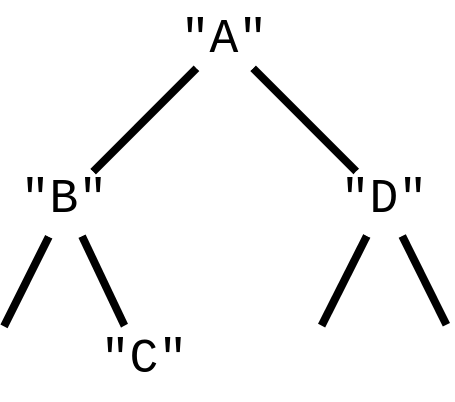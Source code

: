 <mxfile scale="4" border="0">
    <diagram id="-BmAYUr0pwJ2uD23Ls4K" name="Page-1">
        <mxGraphModel dx="1026" dy="541" grid="1" gridSize="10" guides="1" tooltips="1" connect="1" arrows="1" fold="1" page="1" pageScale="1" pageWidth="583" pageHeight="827" math="0" shadow="0">
            <root>
                <mxCell id="0"/>
                <mxCell id="1" parent="0"/>
                <mxCell id="14" style="edgeStyle=none;html=1;endArrow=none;endFill=0;strokeWidth=4;" edge="1" parent="1" source="16">
                    <mxGeometry relative="1" as="geometry">
                        <mxPoint x="114.542" y="165.858" as="targetPoint"/>
                    </mxGeometry>
                </mxCell>
                <mxCell id="15" style="edgeStyle=none;html=1;endArrow=none;endFill=0;strokeWidth=4;" edge="1" parent="1" source="16">
                    <mxGeometry relative="1" as="geometry">
                        <mxPoint x="246.258" y="165.858" as="targetPoint"/>
                    </mxGeometry>
                </mxCell>
                <mxCell id="16" value="&quot;A&quot;" style="ellipse;whiteSpace=wrap;html=1;aspect=fixed;strokeWidth=4;strokeColor=none;fontSize=24;fontFamily=Courier New;fontStyle=0" vertex="1" parent="1">
                    <mxGeometry x="160.4" y="80" width="40" height="40" as="geometry"/>
                </mxCell>
                <mxCell id="17" style="edgeStyle=none;html=1;entryX=0.25;entryY=0.08;entryDx=0;entryDy=0;entryPerimeter=0;endArrow=none;endFill=0;strokeWidth=4;" edge="1" parent="1">
                    <mxGeometry relative="1" as="geometry">
                        <mxPoint x="108.999" y="198.057" as="sourcePoint"/>
                        <mxPoint x="130.4" y="243.2" as="targetPoint"/>
                    </mxGeometry>
                </mxCell>
                <mxCell id="18" style="edgeStyle=none;html=1;exitX=0.3;exitY=0.96;exitDx=0;exitDy=0;entryX=0.74;entryY=0.08;entryDx=0;entryDy=0;entryPerimeter=0;endArrow=none;endFill=0;exitPerimeter=0;strokeWidth=4;" edge="1" parent="1">
                    <mxGeometry relative="1" as="geometry">
                        <mxPoint x="70.0" y="243.2" as="targetPoint"/>
                        <mxPoint x="92.4" y="198.4" as="sourcePoint"/>
                    </mxGeometry>
                </mxCell>
                <mxCell id="20" style="edgeStyle=none;html=1;endArrow=none;endFill=0;entryX=0.71;entryY=0.07;entryDx=0;entryDy=0;entryPerimeter=0;strokeWidth=4;" edge="1" parent="1">
                    <mxGeometry relative="1" as="geometry">
                        <mxPoint x="228.8" y="242.8" as="targetPoint"/>
                        <mxPoint x="251.456" y="197.889" as="sourcePoint"/>
                    </mxGeometry>
                </mxCell>
                <mxCell id="23" style="edgeStyle=none;html=1;exitX=0.27;exitY=0.06;exitDx=0;exitDy=0;endArrow=none;endFill=0;exitPerimeter=0;strokeWidth=4;" edge="1" parent="1">
                    <mxGeometry relative="1" as="geometry">
                        <mxPoint x="291.2" y="242.4" as="sourcePoint"/>
                        <mxPoint x="269.111" y="198.003" as="targetPoint"/>
                    </mxGeometry>
                </mxCell>
                <mxCell id="24" value="&quot;B&quot;" style="ellipse;whiteSpace=wrap;html=1;aspect=fixed;strokeWidth=4;strokeColor=none;fontSize=24;fontFamily=Courier New;fontStyle=0" vertex="1" parent="1">
                    <mxGeometry x="80.4" y="160" width="40" height="40" as="geometry"/>
                </mxCell>
                <mxCell id="25" value="&quot;D&quot;" style="ellipse;whiteSpace=wrap;html=1;aspect=fixed;strokeWidth=4;strokeColor=none;fontSize=24;fontFamily=Courier New;fontStyle=0" vertex="1" parent="1">
                    <mxGeometry x="240" y="160" width="40" height="40" as="geometry"/>
                </mxCell>
                <mxCell id="26" value="&quot;C&quot;" style="ellipse;whiteSpace=wrap;html=1;aspect=fixed;strokeWidth=4;strokeColor=none;fontSize=24;fontFamily=Courier New;fontStyle=0" vertex="1" parent="1">
                    <mxGeometry x="120.4" y="240" width="40" height="40" as="geometry"/>
                </mxCell>
            </root>
        </mxGraphModel>
    </diagram>
</mxfile>